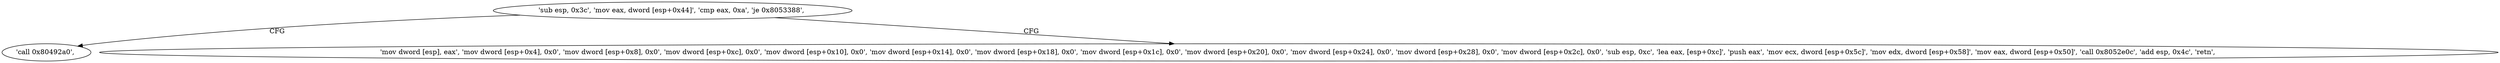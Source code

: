 digraph "func" {
"134558468" [label = "'sub esp, 0x3c', 'mov eax, dword [esp+0x44]', 'cmp eax, 0xa', 'je 0x8053388', " ]
"134558600" [label = "'call 0x80492a0', " ]
"134558480" [label = "'mov dword [esp], eax', 'mov dword [esp+0x4], 0x0', 'mov dword [esp+0x8], 0x0', 'mov dword [esp+0xc], 0x0', 'mov dword [esp+0x10], 0x0', 'mov dword [esp+0x14], 0x0', 'mov dword [esp+0x18], 0x0', 'mov dword [esp+0x1c], 0x0', 'mov dword [esp+0x20], 0x0', 'mov dword [esp+0x24], 0x0', 'mov dword [esp+0x28], 0x0', 'mov dword [esp+0x2c], 0x0', 'sub esp, 0xc', 'lea eax, [esp+0xc]', 'push eax', 'mov ecx, dword [esp+0x5c]', 'mov edx, dword [esp+0x58]', 'mov eax, dword [esp+0x50]', 'call 0x8052e0c', 'add esp, 0x4c', 'retn', " ]
"134558468" -> "134558600" [ label = "CFG" ]
"134558468" -> "134558480" [ label = "CFG" ]
}
